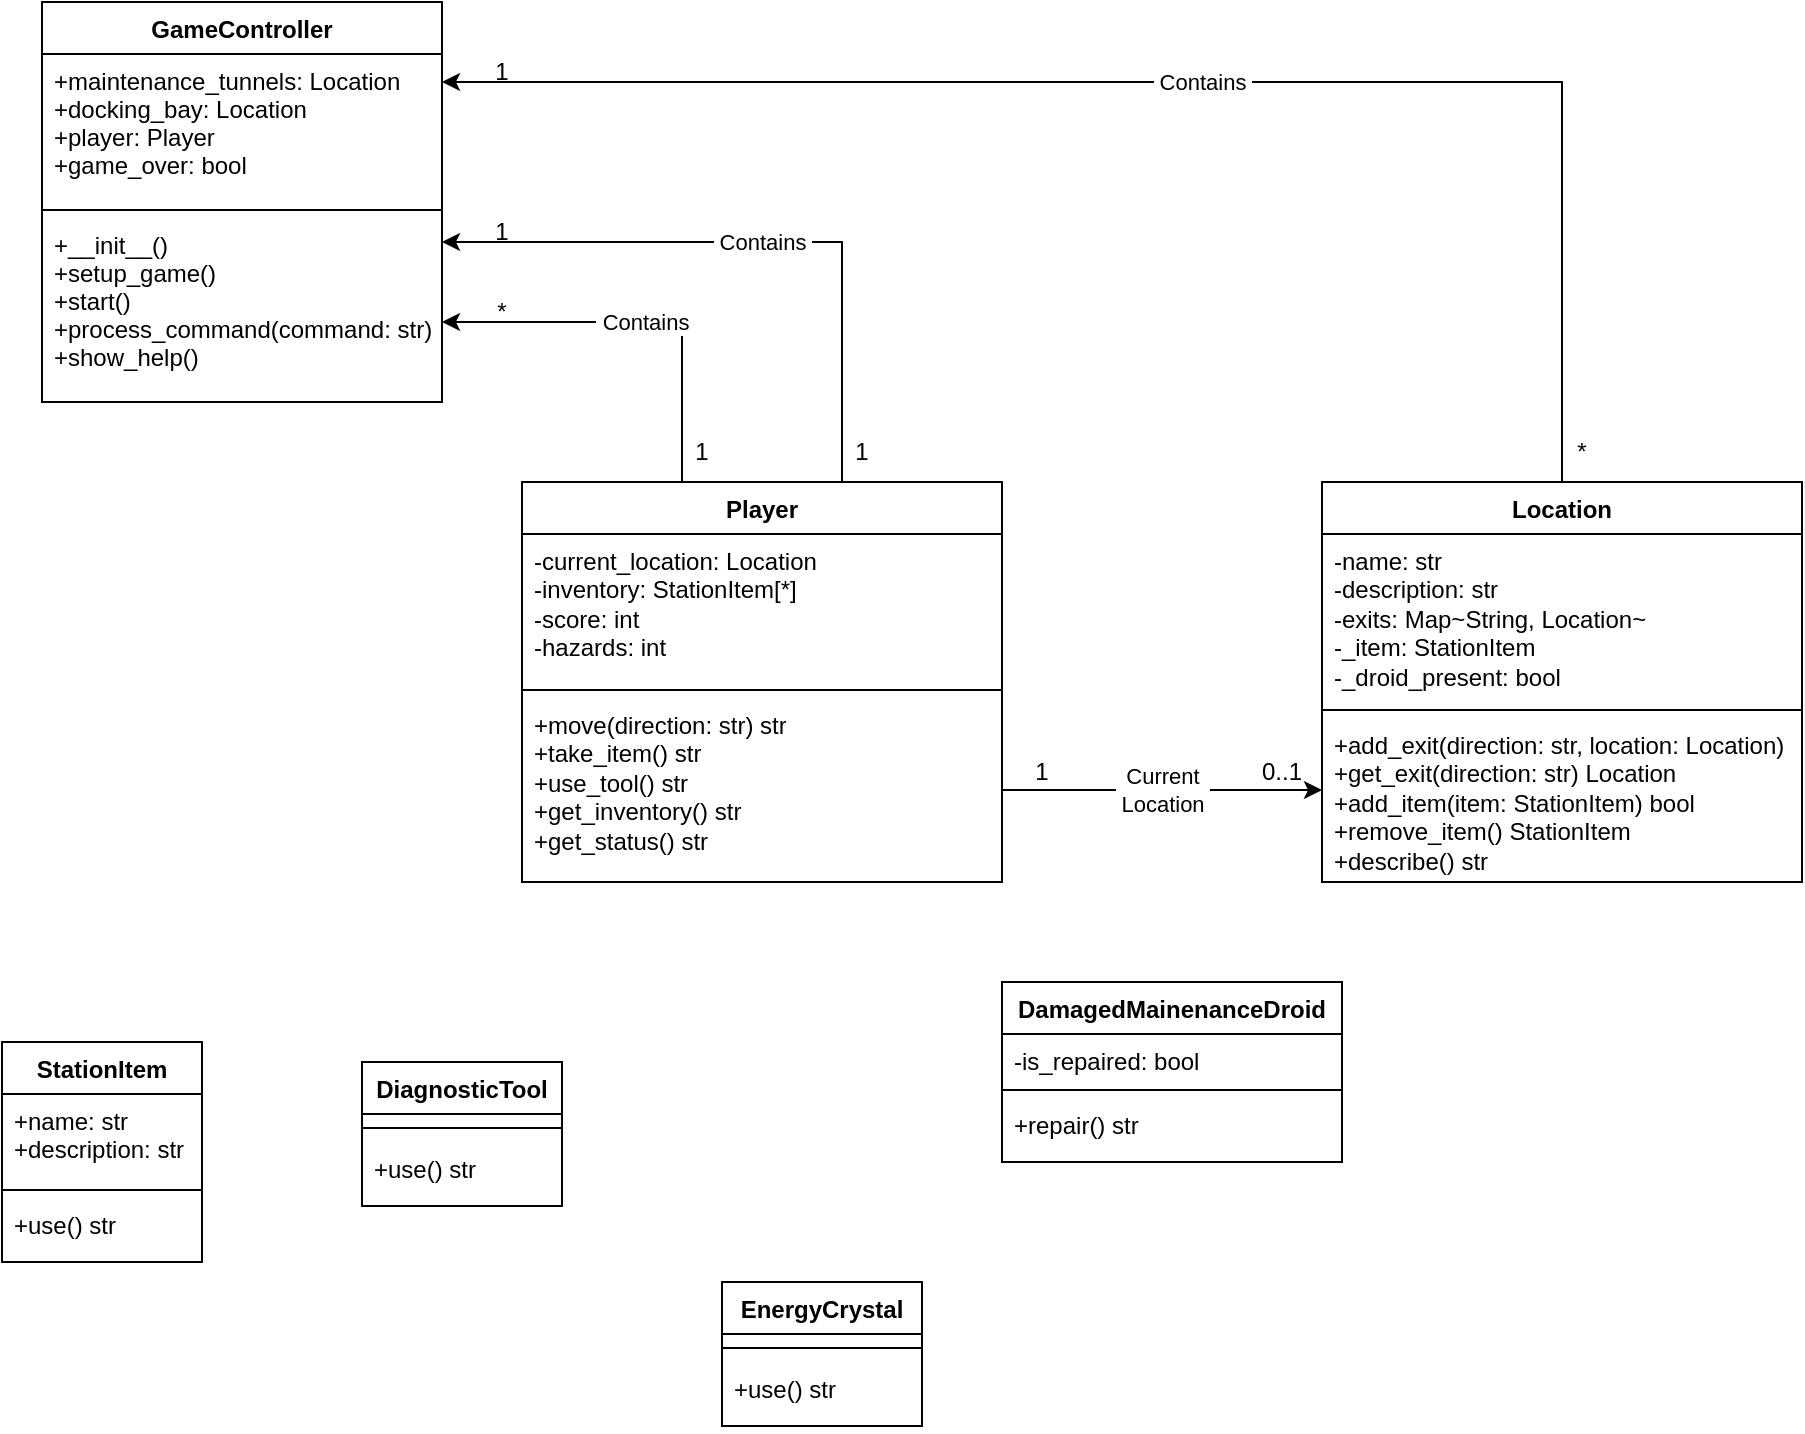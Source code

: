 <mxfile version="28.1.1">
  <diagram id="C5RBs43oDa-KdzZeNtuy" name="Page-1">
    <mxGraphModel dx="1188" dy="668" grid="1" gridSize="10" guides="1" tooltips="1" connect="1" arrows="1" fold="1" page="1" pageScale="1" pageWidth="827" pageHeight="1169" math="0" shadow="0">
      <root>
        <mxCell id="WIyWlLk6GJQsqaUBKTNV-0" />
        <mxCell id="WIyWlLk6GJQsqaUBKTNV-1" parent="WIyWlLk6GJQsqaUBKTNV-0" />
        <mxCell id="zkfFHV4jXpPFQw0GAbJ--0" value="GameController" style="swimlane;fontStyle=1;align=center;verticalAlign=top;childLayout=stackLayout;horizontal=1;startSize=26;horizontalStack=0;resizeParent=1;resizeLast=0;collapsible=1;marginBottom=0;rounded=0;shadow=0;strokeWidth=1;fontColor=default;" parent="WIyWlLk6GJQsqaUBKTNV-1" vertex="1">
          <mxGeometry x="40" y="40" width="200" height="200" as="geometry">
            <mxRectangle x="230" y="140" width="160" height="26" as="alternateBounds" />
          </mxGeometry>
        </mxCell>
        <mxCell id="zkfFHV4jXpPFQw0GAbJ--1" value="+maintenance_tunnels: Location&#xa;+docking_bay: Location&#xa;+player: Player&#xa;+game_over: bool" style="text;align=left;verticalAlign=top;spacingLeft=4;spacingRight=4;overflow=hidden;rotatable=0;points=[[0,0.5],[1,0.5]];portConstraint=eastwest;" parent="zkfFHV4jXpPFQw0GAbJ--0" vertex="1">
          <mxGeometry y="26" width="200" height="74" as="geometry" />
        </mxCell>
        <mxCell id="zkfFHV4jXpPFQw0GAbJ--4" value="" style="line;html=1;strokeWidth=1;align=left;verticalAlign=middle;spacingTop=-1;spacingLeft=3;spacingRight=3;rotatable=0;labelPosition=right;points=[];portConstraint=eastwest;" parent="zkfFHV4jXpPFQw0GAbJ--0" vertex="1">
          <mxGeometry y="100" width="200" height="8" as="geometry" />
        </mxCell>
        <mxCell id="zkfFHV4jXpPFQw0GAbJ--5" value="+__init__()&#xa;+setup_game()&#xa;+start()&#xa;+process_command(command: str)&#xa;+show_help()" style="text;align=left;verticalAlign=top;spacingLeft=4;spacingRight=4;overflow=hidden;rotatable=0;points=[[0,0.5],[1,0.5]];portConstraint=eastwest;" parent="zkfFHV4jXpPFQw0GAbJ--0" vertex="1">
          <mxGeometry y="108" width="200" height="90" as="geometry" />
        </mxCell>
        <mxCell id="9NRHqNUE7e2fN7BLPlwo-1" value="Player" style="swimlane;fontStyle=1;align=center;verticalAlign=top;childLayout=stackLayout;horizontal=1;startSize=26;horizontalStack=0;resizeParent=1;resizeParentMax=0;resizeLast=0;collapsible=1;marginBottom=0;whiteSpace=wrap;html=1;" vertex="1" parent="WIyWlLk6GJQsqaUBKTNV-1">
          <mxGeometry x="280" y="280" width="240" height="200" as="geometry" />
        </mxCell>
        <mxCell id="9NRHqNUE7e2fN7BLPlwo-2" value="-current_location: Location&#xa;-inventory: StationItem[*]&#xa;-score: int&#xa;-hazards: int " style="text;strokeColor=none;fillColor=none;align=left;verticalAlign=top;spacingLeft=4;spacingRight=4;overflow=hidden;rotatable=0;points=[[0,0.5],[1,0.5]];portConstraint=eastwest;whiteSpace=wrap;html=1;" vertex="1" parent="9NRHqNUE7e2fN7BLPlwo-1">
          <mxGeometry y="26" width="240" height="74" as="geometry" />
        </mxCell>
        <mxCell id="9NRHqNUE7e2fN7BLPlwo-3" value="" style="line;strokeWidth=1;fillColor=none;align=left;verticalAlign=middle;spacingTop=-1;spacingLeft=3;spacingRight=3;rotatable=0;labelPosition=right;points=[];portConstraint=eastwest;strokeColor=inherit;" vertex="1" parent="9NRHqNUE7e2fN7BLPlwo-1">
          <mxGeometry y="100" width="240" height="8" as="geometry" />
        </mxCell>
        <mxCell id="9NRHqNUE7e2fN7BLPlwo-4" value="+move(direction: str) str&lt;div&gt;&lt;span style=&quot;background-color: transparent; color: light-dark(rgb(0, 0, 0), rgb(255, 255, 255));&quot;&gt;+take_item() str&lt;/span&gt;&lt;div&gt;&lt;div&gt;+use_tool() str&lt;div&gt;+get_inventory() str&lt;div&gt;+get_status() str &lt;/div&gt;&lt;/div&gt;&lt;/div&gt;&lt;/div&gt;&lt;/div&gt;" style="text;strokeColor=none;fillColor=none;align=left;verticalAlign=top;spacingLeft=4;spacingRight=4;overflow=hidden;rotatable=0;points=[[0,0.5],[1,0.5]];portConstraint=eastwest;whiteSpace=wrap;html=1;" vertex="1" parent="9NRHqNUE7e2fN7BLPlwo-1">
          <mxGeometry y="108" width="240" height="92" as="geometry" />
        </mxCell>
        <mxCell id="9NRHqNUE7e2fN7BLPlwo-5" value="Location" style="swimlane;fontStyle=1;align=center;verticalAlign=top;childLayout=stackLayout;horizontal=1;startSize=26;horizontalStack=0;resizeParent=1;resizeParentMax=0;resizeLast=0;collapsible=1;marginBottom=0;whiteSpace=wrap;html=1;" vertex="1" parent="WIyWlLk6GJQsqaUBKTNV-1">
          <mxGeometry x="680" y="280" width="240" height="200" as="geometry" />
        </mxCell>
        <mxCell id="9NRHqNUE7e2fN7BLPlwo-6" value="&lt;div style=&quot;-webkit-user-drag: none; -webkit-tap-highlight-color: transparent; margin: 0px; padding: 0px; user-select: text; clear: both; cursor: text; overflow: visible; position: relative; direction: ltr;&quot; class=&quot;OutlineElement Ltr SCXW31116272 BCX0&quot;&gt;&lt;blockquote style=&quot;-webkit-user-drag: none; -webkit-tap-highlight-color: transparent; margin: 0px 0px 10.667px; padding: 0px; user-select: text; overflow-wrap: break-word; vertical-align: baseline; font-kerning: none;&quot;&gt;-name: str&lt;br&gt;-description: str&amp;nbsp;&lt;br&gt;-exits: Map~String, Location~&amp;nbsp;&lt;br&gt;-_item: StationItem&lt;br&gt;&lt;span style=&quot;background-color: transparent; color: light-dark(rgb(0, 0, 0), rgb(255, 255, 255));&quot;&gt;-_droid_present: bool&amp;nbsp;&lt;/span&gt;&lt;/blockquote&gt;&lt;/div&gt;" style="text;strokeColor=none;fillColor=none;align=left;verticalAlign=top;spacingLeft=4;spacingRight=4;overflow=hidden;rotatable=0;points=[[0,0.5],[1,0.5]];portConstraint=eastwest;whiteSpace=wrap;html=1;" vertex="1" parent="9NRHqNUE7e2fN7BLPlwo-5">
          <mxGeometry y="26" width="240" height="84" as="geometry" />
        </mxCell>
        <mxCell id="9NRHqNUE7e2fN7BLPlwo-7" value="" style="line;strokeWidth=1;fillColor=none;align=left;verticalAlign=middle;spacingTop=-1;spacingLeft=3;spacingRight=3;rotatable=0;labelPosition=right;points=[];portConstraint=eastwest;strokeColor=inherit;" vertex="1" parent="9NRHqNUE7e2fN7BLPlwo-5">
          <mxGeometry y="110" width="240" height="8" as="geometry" />
        </mxCell>
        <mxCell id="9NRHqNUE7e2fN7BLPlwo-8" value="+add_exit(direction: str, location: Location) &#xa;+get_exit(direction: str) Location &#xa;+add_item(item: StationItem) bool &#xa;+remove_item() StationItem &#xa;+describe() str " style="text;strokeColor=none;fillColor=none;align=left;verticalAlign=top;spacingLeft=4;spacingRight=4;overflow=hidden;rotatable=0;points=[[0,0.5],[1,0.5]];portConstraint=eastwest;whiteSpace=wrap;html=1;" vertex="1" parent="9NRHqNUE7e2fN7BLPlwo-5">
          <mxGeometry y="118" width="240" height="82" as="geometry" />
        </mxCell>
        <mxCell id="9NRHqNUE7e2fN7BLPlwo-14" value="StationItem" style="swimlane;fontStyle=1;align=center;verticalAlign=top;childLayout=stackLayout;horizontal=1;startSize=26;horizontalStack=0;resizeParent=1;resizeLast=0;collapsible=1;marginBottom=0;rounded=0;shadow=0;strokeWidth=1;fontColor=default;" vertex="1" parent="WIyWlLk6GJQsqaUBKTNV-1">
          <mxGeometry x="20" y="560" width="100" height="110" as="geometry">
            <mxRectangle x="230" y="140" width="160" height="26" as="alternateBounds" />
          </mxGeometry>
        </mxCell>
        <mxCell id="9NRHqNUE7e2fN7BLPlwo-15" value="+name: str&#xa;+description: str" style="text;align=left;verticalAlign=top;spacingLeft=4;spacingRight=4;overflow=hidden;rotatable=0;points=[[0,0.5],[1,0.5]];portConstraint=eastwest;" vertex="1" parent="9NRHqNUE7e2fN7BLPlwo-14">
          <mxGeometry y="26" width="100" height="44" as="geometry" />
        </mxCell>
        <mxCell id="9NRHqNUE7e2fN7BLPlwo-16" value="" style="line;html=1;strokeWidth=1;align=left;verticalAlign=middle;spacingTop=-1;spacingLeft=3;spacingRight=3;rotatable=0;labelPosition=right;points=[];portConstraint=eastwest;" vertex="1" parent="9NRHqNUE7e2fN7BLPlwo-14">
          <mxGeometry y="70" width="100" height="8" as="geometry" />
        </mxCell>
        <mxCell id="9NRHqNUE7e2fN7BLPlwo-17" value="+use() str" style="text;align=left;verticalAlign=top;spacingLeft=4;spacingRight=4;overflow=hidden;rotatable=0;points=[[0,0.5],[1,0.5]];portConstraint=eastwest;" vertex="1" parent="9NRHqNUE7e2fN7BLPlwo-14">
          <mxGeometry y="78" width="100" height="32" as="geometry" />
        </mxCell>
        <mxCell id="9NRHqNUE7e2fN7BLPlwo-18" value="DiagnosticTool" style="swimlane;fontStyle=1;align=center;verticalAlign=top;childLayout=stackLayout;horizontal=1;startSize=26;horizontalStack=0;resizeParent=1;resizeLast=0;collapsible=1;marginBottom=0;rounded=0;shadow=0;strokeWidth=1;fontColor=default;" vertex="1" parent="WIyWlLk6GJQsqaUBKTNV-1">
          <mxGeometry x="200" y="570" width="100" height="72" as="geometry">
            <mxRectangle x="230" y="140" width="160" height="26" as="alternateBounds" />
          </mxGeometry>
        </mxCell>
        <mxCell id="9NRHqNUE7e2fN7BLPlwo-20" value="" style="line;html=1;strokeWidth=1;align=left;verticalAlign=middle;spacingTop=-1;spacingLeft=3;spacingRight=3;rotatable=0;labelPosition=right;points=[];portConstraint=eastwest;" vertex="1" parent="9NRHqNUE7e2fN7BLPlwo-18">
          <mxGeometry y="26" width="100" height="14" as="geometry" />
        </mxCell>
        <mxCell id="9NRHqNUE7e2fN7BLPlwo-21" value="+use() str" style="text;align=left;verticalAlign=top;spacingLeft=4;spacingRight=4;overflow=hidden;rotatable=0;points=[[0,0.5],[1,0.5]];portConstraint=eastwest;" vertex="1" parent="9NRHqNUE7e2fN7BLPlwo-18">
          <mxGeometry y="40" width="100" height="32" as="geometry" />
        </mxCell>
        <mxCell id="9NRHqNUE7e2fN7BLPlwo-22" value="EnergyCrystal" style="swimlane;fontStyle=1;align=center;verticalAlign=top;childLayout=stackLayout;horizontal=1;startSize=26;horizontalStack=0;resizeParent=1;resizeLast=0;collapsible=1;marginBottom=0;rounded=0;shadow=0;strokeWidth=1;fontColor=default;" vertex="1" parent="WIyWlLk6GJQsqaUBKTNV-1">
          <mxGeometry x="380" y="680" width="100" height="72" as="geometry">
            <mxRectangle x="230" y="140" width="160" height="26" as="alternateBounds" />
          </mxGeometry>
        </mxCell>
        <mxCell id="9NRHqNUE7e2fN7BLPlwo-23" value="" style="line;html=1;strokeWidth=1;align=left;verticalAlign=middle;spacingTop=-1;spacingLeft=3;spacingRight=3;rotatable=0;labelPosition=right;points=[];portConstraint=eastwest;" vertex="1" parent="9NRHqNUE7e2fN7BLPlwo-22">
          <mxGeometry y="26" width="100" height="14" as="geometry" />
        </mxCell>
        <mxCell id="9NRHqNUE7e2fN7BLPlwo-24" value="+use() str" style="text;align=left;verticalAlign=top;spacingLeft=4;spacingRight=4;overflow=hidden;rotatable=0;points=[[0,0.5],[1,0.5]];portConstraint=eastwest;" vertex="1" parent="9NRHqNUE7e2fN7BLPlwo-22">
          <mxGeometry y="40" width="100" height="32" as="geometry" />
        </mxCell>
        <mxCell id="9NRHqNUE7e2fN7BLPlwo-29" value="DamagedMainenanceDroid" style="swimlane;fontStyle=1;align=center;verticalAlign=top;childLayout=stackLayout;horizontal=1;startSize=26;horizontalStack=0;resizeParent=1;resizeLast=0;collapsible=1;marginBottom=0;rounded=0;shadow=0;strokeWidth=1;fontColor=default;" vertex="1" parent="WIyWlLk6GJQsqaUBKTNV-1">
          <mxGeometry x="520" y="530" width="170" height="90" as="geometry">
            <mxRectangle x="230" y="140" width="160" height="26" as="alternateBounds" />
          </mxGeometry>
        </mxCell>
        <mxCell id="9NRHqNUE7e2fN7BLPlwo-30" value="-is_repaired: bool" style="text;align=left;verticalAlign=top;spacingLeft=4;spacingRight=4;overflow=hidden;rotatable=0;points=[[0,0.5],[1,0.5]];portConstraint=eastwest;" vertex="1" parent="9NRHqNUE7e2fN7BLPlwo-29">
          <mxGeometry y="26" width="170" height="24" as="geometry" />
        </mxCell>
        <mxCell id="9NRHqNUE7e2fN7BLPlwo-31" value="" style="line;html=1;strokeWidth=1;align=left;verticalAlign=middle;spacingTop=-1;spacingLeft=3;spacingRight=3;rotatable=0;labelPosition=right;points=[];portConstraint=eastwest;" vertex="1" parent="9NRHqNUE7e2fN7BLPlwo-29">
          <mxGeometry y="50" width="170" height="8" as="geometry" />
        </mxCell>
        <mxCell id="9NRHqNUE7e2fN7BLPlwo-32" value="+repair() str" style="text;align=left;verticalAlign=top;spacingLeft=4;spacingRight=4;overflow=hidden;rotatable=0;points=[[0,0.5],[1,0.5]];portConstraint=eastwest;" vertex="1" parent="9NRHqNUE7e2fN7BLPlwo-29">
          <mxGeometry y="58" width="170" height="32" as="geometry" />
        </mxCell>
        <mxCell id="9NRHqNUE7e2fN7BLPlwo-45" value="&lt;div&gt;&lt;span style=&quot;background-color: light-dark(#ffffff, var(--ge-dark-color, #121212)); color: light-dark(rgb(0, 0, 0), rgb(255, 255, 255));&quot;&gt;&amp;nbsp;Current&amp;nbsp;&lt;/span&gt;&lt;/div&gt;&lt;div&gt;&amp;nbsp;Location&amp;nbsp;&lt;/div&gt;" style="edgeStyle=orthogonalEdgeStyle;rounded=0;orthogonalLoop=1;jettySize=auto;html=1;" edge="1" parent="WIyWlLk6GJQsqaUBKTNV-1" source="9NRHqNUE7e2fN7BLPlwo-4" target="9NRHqNUE7e2fN7BLPlwo-8">
          <mxGeometry relative="1" as="geometry">
            <Array as="points">
              <mxPoint x="580" y="434" />
              <mxPoint x="580" y="434" />
            </Array>
          </mxGeometry>
        </mxCell>
        <mxCell id="9NRHqNUE7e2fN7BLPlwo-54" value="&amp;nbsp;Contains" style="endArrow=classic;html=1;rounded=0;" edge="1" parent="WIyWlLk6GJQsqaUBKTNV-1">
          <mxGeometry width="50" height="50" relative="1" as="geometry">
            <mxPoint x="360" y="280" as="sourcePoint" />
            <mxPoint x="240" y="200" as="targetPoint" />
            <Array as="points">
              <mxPoint x="360" y="200" />
            </Array>
          </mxGeometry>
        </mxCell>
        <mxCell id="9NRHqNUE7e2fN7BLPlwo-55" value="&amp;nbsp;Contains&amp;nbsp;" style="endArrow=classic;html=1;rounded=0;" edge="1" parent="WIyWlLk6GJQsqaUBKTNV-1">
          <mxGeometry width="50" height="50" relative="1" as="geometry">
            <mxPoint x="440" y="280" as="sourcePoint" />
            <mxPoint x="240" y="160" as="targetPoint" />
            <Array as="points">
              <mxPoint x="440" y="160" />
            </Array>
          </mxGeometry>
        </mxCell>
        <mxCell id="9NRHqNUE7e2fN7BLPlwo-56" value="*" style="text;html=1;align=center;verticalAlign=middle;whiteSpace=wrap;rounded=0;" vertex="1" parent="WIyWlLk6GJQsqaUBKTNV-1">
          <mxGeometry x="240" y="180" width="60" height="30" as="geometry" />
        </mxCell>
        <mxCell id="9NRHqNUE7e2fN7BLPlwo-57" value="1" style="text;html=1;align=center;verticalAlign=middle;whiteSpace=wrap;rounded=0;" vertex="1" parent="WIyWlLk6GJQsqaUBKTNV-1">
          <mxGeometry x="240" y="140" width="60" height="30" as="geometry" />
        </mxCell>
        <mxCell id="9NRHqNUE7e2fN7BLPlwo-58" value="1" style="text;html=1;align=center;verticalAlign=middle;whiteSpace=wrap;rounded=0;" vertex="1" parent="WIyWlLk6GJQsqaUBKTNV-1">
          <mxGeometry x="420" y="250" width="60" height="30" as="geometry" />
        </mxCell>
        <mxCell id="9NRHqNUE7e2fN7BLPlwo-59" value="1" style="text;html=1;align=center;verticalAlign=middle;whiteSpace=wrap;rounded=0;" vertex="1" parent="WIyWlLk6GJQsqaUBKTNV-1">
          <mxGeometry x="340" y="250" width="60" height="30" as="geometry" />
        </mxCell>
        <mxCell id="9NRHqNUE7e2fN7BLPlwo-60" value="&amp;nbsp;Contains&amp;nbsp;" style="endArrow=classic;html=1;rounded=0;" edge="1" parent="WIyWlLk6GJQsqaUBKTNV-1">
          <mxGeometry width="50" height="50" relative="1" as="geometry">
            <mxPoint x="800" y="280" as="sourcePoint" />
            <mxPoint x="240" y="80" as="targetPoint" />
            <Array as="points">
              <mxPoint x="800" y="80" />
            </Array>
          </mxGeometry>
        </mxCell>
        <mxCell id="9NRHqNUE7e2fN7BLPlwo-61" value="0..1" style="text;html=1;align=center;verticalAlign=middle;whiteSpace=wrap;rounded=0;" vertex="1" parent="WIyWlLk6GJQsqaUBKTNV-1">
          <mxGeometry x="630" y="410" width="60" height="30" as="geometry" />
        </mxCell>
        <mxCell id="9NRHqNUE7e2fN7BLPlwo-62" value="1" style="text;html=1;align=center;verticalAlign=middle;whiteSpace=wrap;rounded=0;" vertex="1" parent="WIyWlLk6GJQsqaUBKTNV-1">
          <mxGeometry x="510" y="410" width="60" height="30" as="geometry" />
        </mxCell>
        <mxCell id="9NRHqNUE7e2fN7BLPlwo-63" value="1" style="text;html=1;align=center;verticalAlign=middle;whiteSpace=wrap;rounded=0;" vertex="1" parent="WIyWlLk6GJQsqaUBKTNV-1">
          <mxGeometry x="240" y="60" width="60" height="30" as="geometry" />
        </mxCell>
        <mxCell id="9NRHqNUE7e2fN7BLPlwo-68" value="*" style="text;html=1;align=center;verticalAlign=middle;whiteSpace=wrap;rounded=0;" vertex="1" parent="WIyWlLk6GJQsqaUBKTNV-1">
          <mxGeometry x="780" y="250" width="60" height="30" as="geometry" />
        </mxCell>
      </root>
    </mxGraphModel>
  </diagram>
</mxfile>
